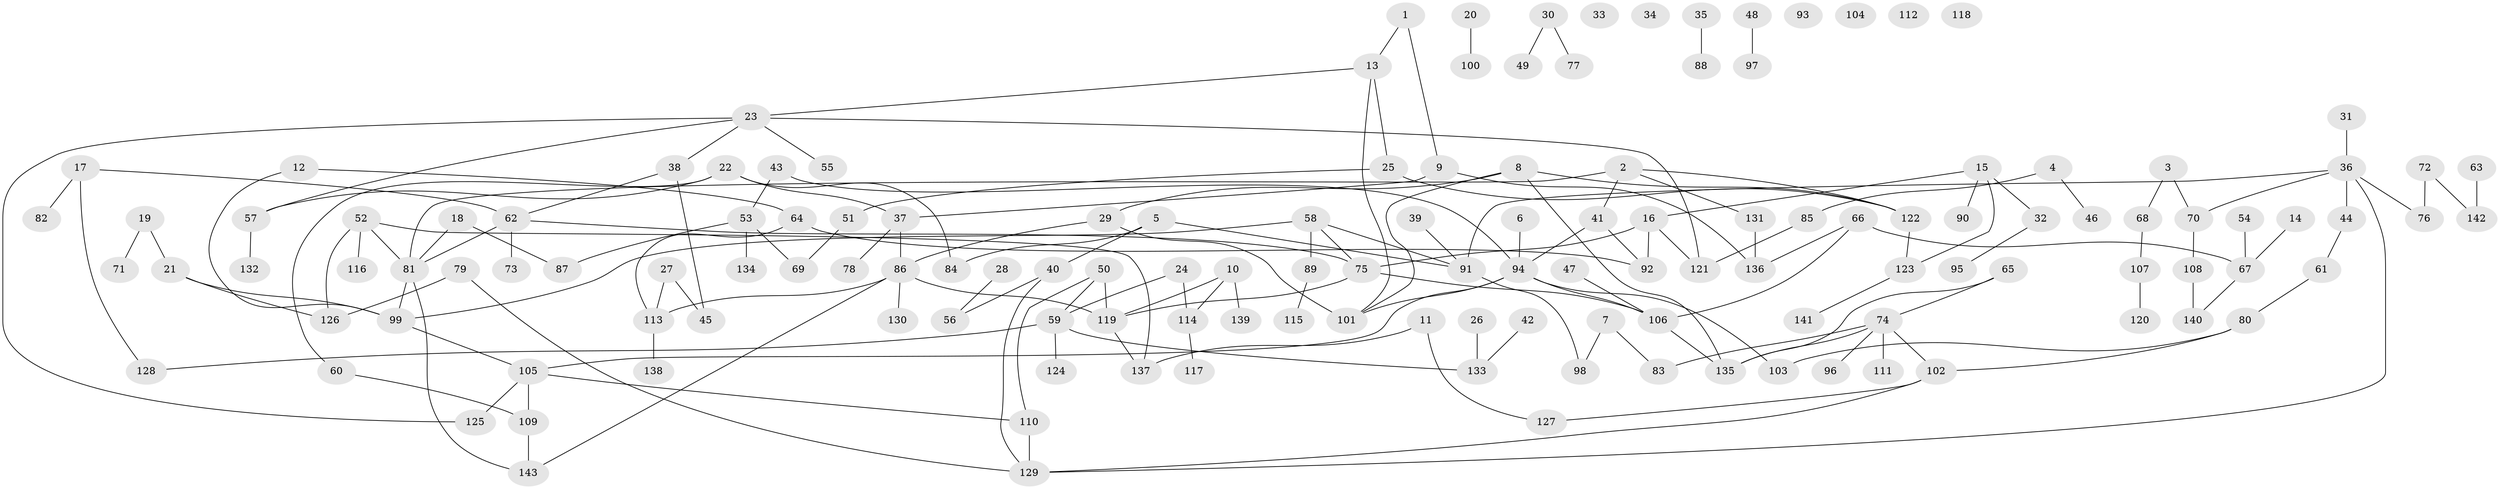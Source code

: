 // coarse degree distribution, {6: 0.08771929824561403, 5: 0.05263157894736842, 2: 0.17543859649122806, 1: 0.21052631578947367, 4: 0.07017543859649122, 3: 0.12280701754385964, 9: 0.03508771929824561, 0: 0.17543859649122806, 7: 0.03508771929824561, 12: 0.017543859649122806, 10: 0.017543859649122806}
// Generated by graph-tools (version 1.1) at 2025/16/03/04/25 18:16:29]
// undirected, 143 vertices, 173 edges
graph export_dot {
graph [start="1"]
  node [color=gray90,style=filled];
  1;
  2;
  3;
  4;
  5;
  6;
  7;
  8;
  9;
  10;
  11;
  12;
  13;
  14;
  15;
  16;
  17;
  18;
  19;
  20;
  21;
  22;
  23;
  24;
  25;
  26;
  27;
  28;
  29;
  30;
  31;
  32;
  33;
  34;
  35;
  36;
  37;
  38;
  39;
  40;
  41;
  42;
  43;
  44;
  45;
  46;
  47;
  48;
  49;
  50;
  51;
  52;
  53;
  54;
  55;
  56;
  57;
  58;
  59;
  60;
  61;
  62;
  63;
  64;
  65;
  66;
  67;
  68;
  69;
  70;
  71;
  72;
  73;
  74;
  75;
  76;
  77;
  78;
  79;
  80;
  81;
  82;
  83;
  84;
  85;
  86;
  87;
  88;
  89;
  90;
  91;
  92;
  93;
  94;
  95;
  96;
  97;
  98;
  99;
  100;
  101;
  102;
  103;
  104;
  105;
  106;
  107;
  108;
  109;
  110;
  111;
  112;
  113;
  114;
  115;
  116;
  117;
  118;
  119;
  120;
  121;
  122;
  123;
  124;
  125;
  126;
  127;
  128;
  129;
  130;
  131;
  132;
  133;
  134;
  135;
  136;
  137;
  138;
  139;
  140;
  141;
  142;
  143;
  1 -- 9;
  1 -- 13;
  2 -- 41;
  2 -- 81;
  2 -- 122;
  2 -- 131;
  3 -- 68;
  3 -- 70;
  4 -- 46;
  4 -- 85;
  5 -- 40;
  5 -- 84;
  5 -- 91;
  6 -- 94;
  7 -- 83;
  7 -- 98;
  8 -- 29;
  8 -- 101;
  8 -- 122;
  8 -- 135;
  9 -- 37;
  9 -- 136;
  10 -- 114;
  10 -- 119;
  10 -- 139;
  11 -- 127;
  11 -- 137;
  12 -- 64;
  12 -- 99;
  13 -- 23;
  13 -- 25;
  13 -- 101;
  14 -- 67;
  15 -- 16;
  15 -- 32;
  15 -- 90;
  15 -- 123;
  16 -- 75;
  16 -- 92;
  16 -- 121;
  17 -- 62;
  17 -- 82;
  17 -- 128;
  18 -- 81;
  18 -- 87;
  19 -- 21;
  19 -- 71;
  20 -- 100;
  21 -- 99;
  21 -- 126;
  22 -- 37;
  22 -- 57;
  22 -- 60;
  22 -- 84;
  23 -- 38;
  23 -- 55;
  23 -- 57;
  23 -- 121;
  23 -- 125;
  24 -- 59;
  24 -- 114;
  25 -- 51;
  25 -- 122;
  26 -- 133;
  27 -- 45;
  27 -- 113;
  28 -- 56;
  29 -- 86;
  29 -- 101;
  30 -- 49;
  30 -- 77;
  31 -- 36;
  32 -- 95;
  35 -- 88;
  36 -- 44;
  36 -- 70;
  36 -- 76;
  36 -- 91;
  36 -- 129;
  37 -- 78;
  37 -- 86;
  38 -- 45;
  38 -- 62;
  39 -- 91;
  40 -- 56;
  40 -- 129;
  41 -- 92;
  41 -- 94;
  42 -- 133;
  43 -- 53;
  43 -- 94;
  44 -- 61;
  47 -- 106;
  48 -- 97;
  50 -- 59;
  50 -- 110;
  50 -- 119;
  51 -- 69;
  52 -- 81;
  52 -- 116;
  52 -- 126;
  52 -- 137;
  53 -- 69;
  53 -- 87;
  53 -- 134;
  54 -- 67;
  57 -- 132;
  58 -- 75;
  58 -- 89;
  58 -- 91;
  58 -- 99;
  59 -- 124;
  59 -- 128;
  59 -- 133;
  60 -- 109;
  61 -- 80;
  62 -- 73;
  62 -- 75;
  62 -- 81;
  63 -- 142;
  64 -- 92;
  64 -- 113;
  65 -- 74;
  65 -- 135;
  66 -- 67;
  66 -- 106;
  66 -- 136;
  67 -- 140;
  68 -- 107;
  70 -- 108;
  72 -- 76;
  72 -- 142;
  74 -- 83;
  74 -- 96;
  74 -- 102;
  74 -- 111;
  74 -- 135;
  75 -- 106;
  75 -- 119;
  79 -- 126;
  79 -- 129;
  80 -- 102;
  80 -- 103;
  81 -- 99;
  81 -- 143;
  85 -- 121;
  86 -- 113;
  86 -- 119;
  86 -- 130;
  86 -- 143;
  89 -- 115;
  91 -- 98;
  94 -- 101;
  94 -- 103;
  94 -- 105;
  94 -- 106;
  99 -- 105;
  102 -- 127;
  102 -- 129;
  105 -- 109;
  105 -- 110;
  105 -- 125;
  106 -- 135;
  107 -- 120;
  108 -- 140;
  109 -- 143;
  110 -- 129;
  113 -- 138;
  114 -- 117;
  119 -- 137;
  122 -- 123;
  123 -- 141;
  131 -- 136;
}
